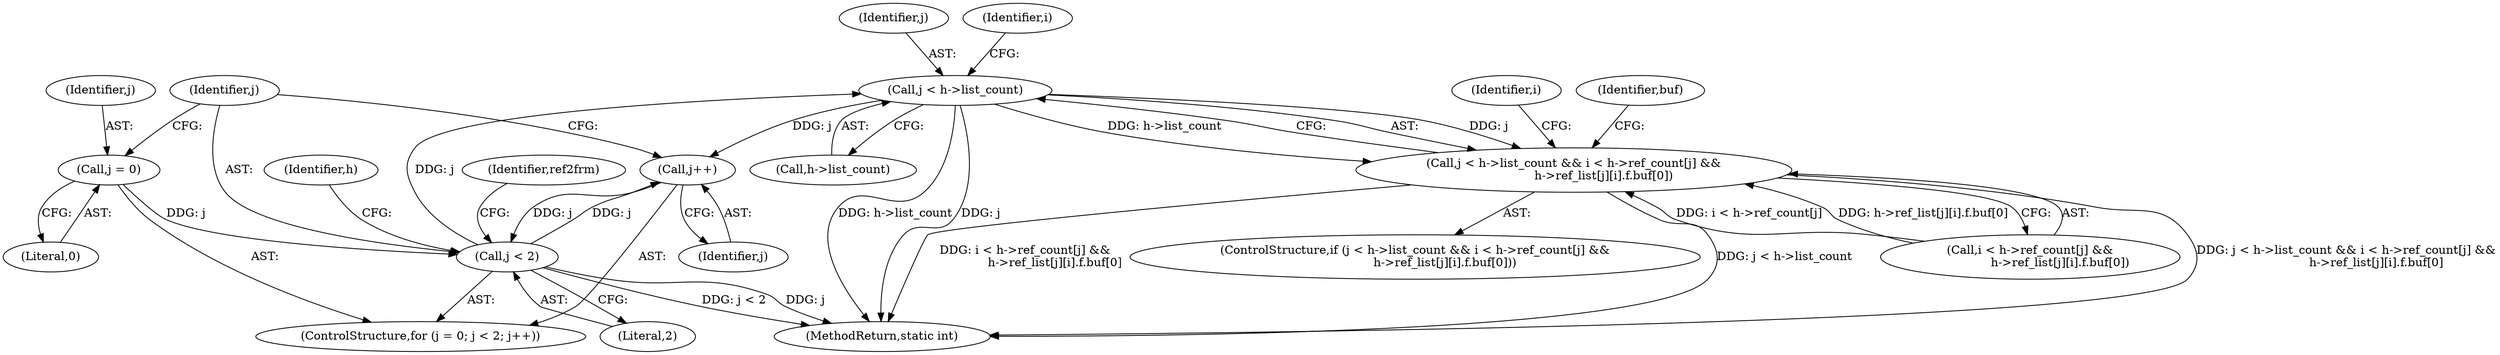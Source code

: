 digraph "0_FFmpeg_29ffeef5e73b8f41ff3a3f2242d356759c66f91f@pointer" {
"1003038" [label="(Call,j < h->list_count)"];
"1002998" [label="(Call,j < 2)"];
"1003001" [label="(Call,j++)"];
"1003038" [label="(Call,j < h->list_count)"];
"1002995" [label="(Call,j = 0)"];
"1003037" [label="(Call,j < h->list_count && i < h->ref_count[j] &&\n                h->ref_list[j][i].f.buf[0])"];
"1003257" [label="(Identifier,h)"];
"1002999" [label="(Identifier,j)"];
"1003036" [label="(ControlStructure,if (j < h->list_count && i < h->ref_count[j] &&\n                h->ref_list[j][i].f.buf[0]))"];
"1003043" [label="(Call,i < h->ref_count[j] &&\n                h->ref_list[j][i].f.buf[0])"];
"1003037" [label="(Call,j < h->list_count && i < h->ref_count[j] &&\n                h->ref_list[j][i].f.buf[0])"];
"1003435" [label="(MethodReturn,static int)"];
"1003007" [label="(Identifier,ref2frm)"];
"1003039" [label="(Identifier,j)"];
"1002995" [label="(Call,j = 0)"];
"1003000" [label="(Literal,2)"];
"1003002" [label="(Identifier,j)"];
"1003040" [label="(Call,h->list_count)"];
"1003029" [label="(Identifier,i)"];
"1002997" [label="(Literal,0)"];
"1002996" [label="(Identifier,j)"];
"1003068" [label="(Identifier,buf)"];
"1002998" [label="(Call,j < 2)"];
"1003038" [label="(Call,j < h->list_count)"];
"1002994" [label="(ControlStructure,for (j = 0; j < 2; j++))"];
"1003045" [label="(Identifier,i)"];
"1003001" [label="(Call,j++)"];
"1003038" -> "1003037"  [label="AST: "];
"1003038" -> "1003040"  [label="CFG: "];
"1003039" -> "1003038"  [label="AST: "];
"1003040" -> "1003038"  [label="AST: "];
"1003045" -> "1003038"  [label="CFG: "];
"1003037" -> "1003038"  [label="CFG: "];
"1003038" -> "1003435"  [label="DDG: h->list_count"];
"1003038" -> "1003435"  [label="DDG: j"];
"1003038" -> "1003001"  [label="DDG: j"];
"1003038" -> "1003037"  [label="DDG: j"];
"1003038" -> "1003037"  [label="DDG: h->list_count"];
"1002998" -> "1003038"  [label="DDG: j"];
"1002998" -> "1002994"  [label="AST: "];
"1002998" -> "1003000"  [label="CFG: "];
"1002999" -> "1002998"  [label="AST: "];
"1003000" -> "1002998"  [label="AST: "];
"1003007" -> "1002998"  [label="CFG: "];
"1003257" -> "1002998"  [label="CFG: "];
"1002998" -> "1003435"  [label="DDG: j < 2"];
"1002998" -> "1003435"  [label="DDG: j"];
"1003001" -> "1002998"  [label="DDG: j"];
"1002995" -> "1002998"  [label="DDG: j"];
"1002998" -> "1003001"  [label="DDG: j"];
"1003001" -> "1002994"  [label="AST: "];
"1003001" -> "1003002"  [label="CFG: "];
"1003002" -> "1003001"  [label="AST: "];
"1002999" -> "1003001"  [label="CFG: "];
"1002995" -> "1002994"  [label="AST: "];
"1002995" -> "1002997"  [label="CFG: "];
"1002996" -> "1002995"  [label="AST: "];
"1002997" -> "1002995"  [label="AST: "];
"1002999" -> "1002995"  [label="CFG: "];
"1003037" -> "1003036"  [label="AST: "];
"1003037" -> "1003043"  [label="CFG: "];
"1003043" -> "1003037"  [label="AST: "];
"1003068" -> "1003037"  [label="CFG: "];
"1003029" -> "1003037"  [label="CFG: "];
"1003037" -> "1003435"  [label="DDG: j < h->list_count && i < h->ref_count[j] &&\n                h->ref_list[j][i].f.buf[0]"];
"1003037" -> "1003435"  [label="DDG: i < h->ref_count[j] &&\n                h->ref_list[j][i].f.buf[0]"];
"1003037" -> "1003435"  [label="DDG: j < h->list_count"];
"1003043" -> "1003037"  [label="DDG: i < h->ref_count[j]"];
"1003043" -> "1003037"  [label="DDG: h->ref_list[j][i].f.buf[0]"];
}

